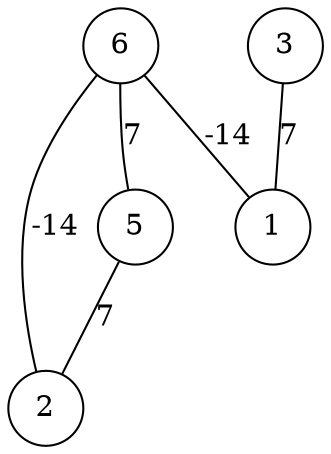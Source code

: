 graph { 
	 fontname="Helvetica,Arial,sans-serif" 
	 node [shape = circle]; 
	 6 -- 1 [label = "-14"];
	 6 -- 2 [label = "-14"];
	 6 -- 5 [label = "7"];
	 5 -- 2 [label = "7"];
	 3 -- 1 [label = "7"];
	 1;
	 2;
	 3;
	 5;
	 6;
}
